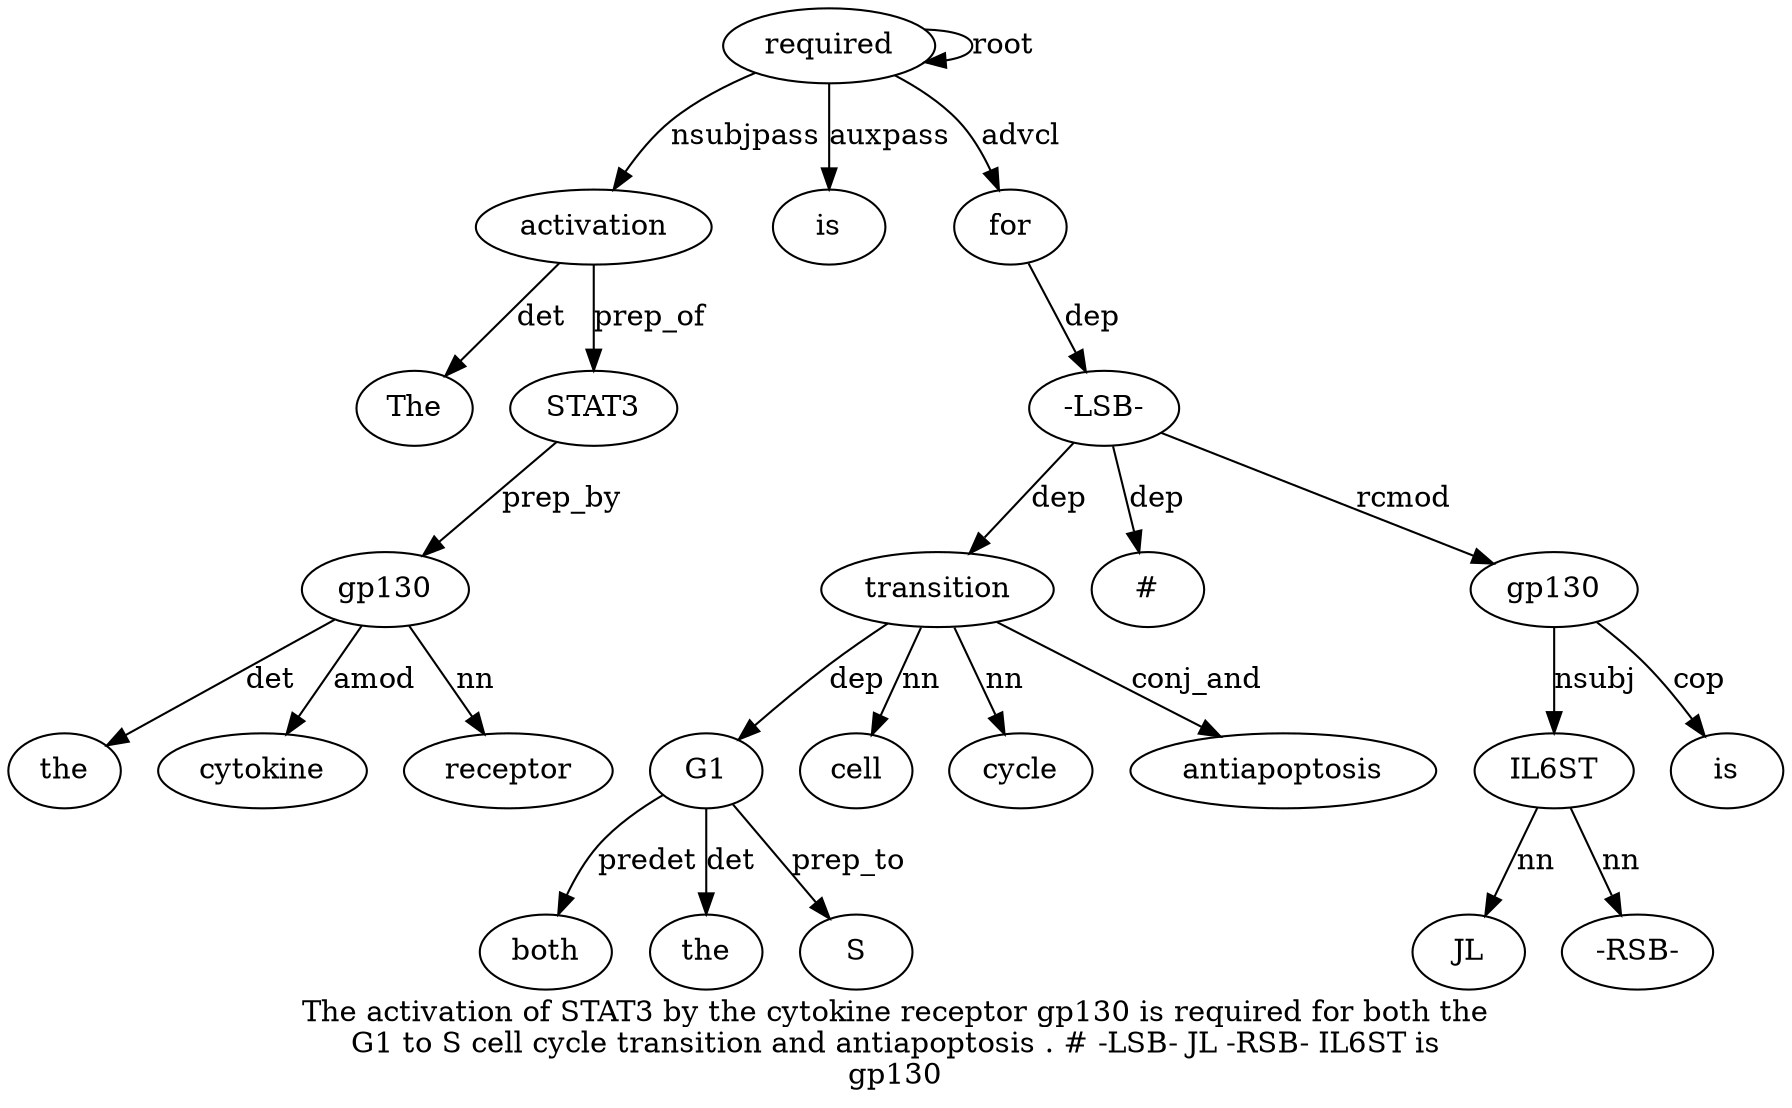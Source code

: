 digraph "The activation of STAT3 by the cytokine receptor gp130 is required for both the G1 to S cell cycle transition and antiapoptosis . # -LSB- JL -RSB- IL6ST is gp130" {
label="The activation of STAT3 by the cytokine receptor gp130 is required for both the
G1 to S cell cycle transition and antiapoptosis . # -LSB- JL -RSB- IL6ST is
gp130";
activation2 [style=filled, fillcolor=white, label=activation];
The1 [style=filled, fillcolor=white, label=The];
activation2 -> The1  [label=det];
required11 [style=filled, fillcolor=white, label=required];
required11 -> activation2  [label=nsubjpass];
STAT34 [style=filled, fillcolor=white, label=STAT3];
activation2 -> STAT34  [label=prep_of];
gp1309 [style=filled, fillcolor=white, label=gp130];
the6 [style=filled, fillcolor=white, label=the];
gp1309 -> the6  [label=det];
cytokine7 [style=filled, fillcolor=white, label=cytokine];
gp1309 -> cytokine7  [label=amod];
receptor8 [style=filled, fillcolor=white, label=receptor];
gp1309 -> receptor8  [label=nn];
STAT34 -> gp1309  [label=prep_by];
is10 [style=filled, fillcolor=white, label=is];
required11 -> is10  [label=auxpass];
required11 -> required11  [label=root];
for12 [style=filled, fillcolor=white, label=for];
required11 -> for12  [label=advcl];
G115 [style=filled, fillcolor=white, label=G1];
both13 [style=filled, fillcolor=white, label=both];
G115 -> both13  [label=predet];
the14 [style=filled, fillcolor=white, label=the];
G115 -> the14  [label=det];
transition20 [style=filled, fillcolor=white, label=transition];
transition20 -> G115  [label=dep];
S17 [style=filled, fillcolor=white, label=S];
G115 -> S17  [label=prep_to];
cell18 [style=filled, fillcolor=white, label=cell];
transition20 -> cell18  [label=nn];
cycle19 [style=filled, fillcolor=white, label=cycle];
transition20 -> cycle19  [label=nn];
"-LSB-25" [style=filled, fillcolor=white, label="-LSB-"];
"-LSB-25" -> transition20  [label=dep];
antiapoptosis22 [style=filled, fillcolor=white, label=antiapoptosis];
transition20 -> antiapoptosis22  [label=conj_and];
"#24" [style=filled, fillcolor=white, label="#"];
"-LSB-25" -> "#24"  [label=dep];
for12 -> "-LSB-25"  [label=dep];
IL6ST28 [style=filled, fillcolor=white, label=IL6ST];
JL26 [style=filled, fillcolor=white, label=JL];
IL6ST28 -> JL26  [label=nn];
"-RSB-27" [style=filled, fillcolor=white, label="-RSB-"];
IL6ST28 -> "-RSB-27"  [label=nn];
gp130 [style=filled, fillcolor=white, label=gp130];
gp130 -> IL6ST28  [label=nsubj];
is29 [style=filled, fillcolor=white, label=is];
gp130 -> is29  [label=cop];
"-LSB-25" -> gp130  [label=rcmod];
}
